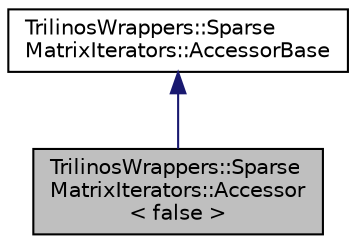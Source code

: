 digraph "TrilinosWrappers::SparseMatrixIterators::Accessor&lt; false &gt;"
{
 // LATEX_PDF_SIZE
  edge [fontname="Helvetica",fontsize="10",labelfontname="Helvetica",labelfontsize="10"];
  node [fontname="Helvetica",fontsize="10",shape=record];
  Node1 [label="TrilinosWrappers::Sparse\lMatrixIterators::Accessor\l\< false \>",height=0.2,width=0.4,color="black", fillcolor="grey75", style="filled", fontcolor="black",tooltip=" "];
  Node2 -> Node1 [dir="back",color="midnightblue",fontsize="10",style="solid",fontname="Helvetica"];
  Node2 [label="TrilinosWrappers::Sparse\lMatrixIterators::AccessorBase",height=0.2,width=0.4,color="black", fillcolor="white", style="filled",URL="$classTrilinosWrappers_1_1SparseMatrixIterators_1_1AccessorBase.html",tooltip=" "];
}
